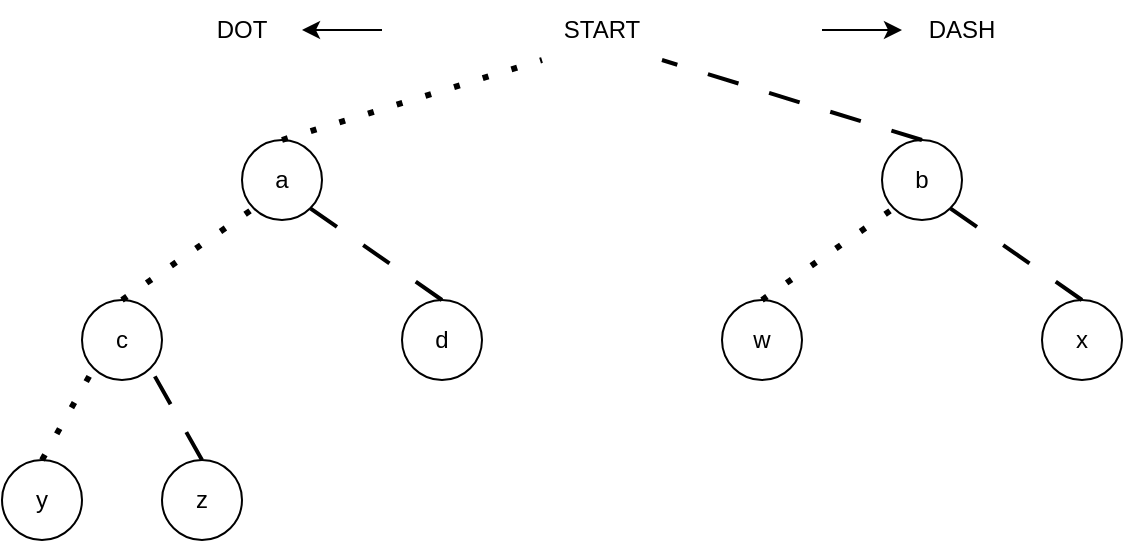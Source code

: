 <mxfile version="21.0.8"><diagram name="Page-1" id="42789a77-a242-8287-6e28-9cd8cfd52e62"><mxGraphModel dx="1434" dy="802" grid="0" gridSize="10" guides="1" tooltips="1" connect="1" arrows="1" fold="1" page="1" pageScale="1" pageWidth="1100" pageHeight="850" background="none" math="0" shadow="0"><root><mxCell id="0"/><mxCell id="1" parent="0"/><mxCell id="MF3oZHEaIUdszKD4r1dY-1" value="a" style="ellipse;whiteSpace=wrap;html=1;aspect=fixed;" parent="1" vertex="1"><mxGeometry x="360" y="160" width="40" height="40" as="geometry"/></mxCell><mxCell id="MF3oZHEaIUdszKD4r1dY-3" value="b" style="ellipse;whiteSpace=wrap;html=1;aspect=fixed;" parent="1" vertex="1"><mxGeometry x="680" y="160" width="40" height="40" as="geometry"/></mxCell><mxCell id="MF3oZHEaIUdszKD4r1dY-4" value="START" style="text;html=1;strokeColor=none;fillColor=none;align=center;verticalAlign=middle;whiteSpace=wrap;rounded=0;" parent="1" vertex="1"><mxGeometry x="510" y="90" width="60" height="30" as="geometry"/></mxCell><mxCell id="MF3oZHEaIUdszKD4r1dY-5" value="" style="endArrow=none;dashed=1;html=1;dashPattern=1 4;strokeWidth=3;rounded=0;entryX=0;entryY=1;entryDx=0;entryDy=0;exitX=0.5;exitY=0;exitDx=0;exitDy=0;" parent="1" source="MF3oZHEaIUdszKD4r1dY-1" target="MF3oZHEaIUdszKD4r1dY-4" edge="1"><mxGeometry width="50" height="50" relative="1" as="geometry"><mxPoint x="380" y="190" as="sourcePoint"/><mxPoint x="430" y="140" as="targetPoint"/></mxGeometry></mxCell><mxCell id="MF3oZHEaIUdszKD4r1dY-7" value="" style="endArrow=none;dashed=1;html=1;rounded=0;entryX=1;entryY=1;entryDx=0;entryDy=0;exitX=0.5;exitY=0;exitDx=0;exitDy=0;dashPattern=8 8;strokeWidth=2;" parent="1" source="MF3oZHEaIUdszKD4r1dY-3" target="MF3oZHEaIUdszKD4r1dY-4" edge="1"><mxGeometry width="50" height="50" relative="1" as="geometry"><mxPoint x="560" y="240" as="sourcePoint"/><mxPoint x="610" y="190" as="targetPoint"/></mxGeometry></mxCell><mxCell id="MF3oZHEaIUdszKD4r1dY-8" value="c" style="ellipse;whiteSpace=wrap;html=1;aspect=fixed;" parent="1" vertex="1"><mxGeometry x="280" y="240" width="40" height="40" as="geometry"/></mxCell><mxCell id="MF3oZHEaIUdszKD4r1dY-9" value="d" style="ellipse;whiteSpace=wrap;html=1;aspect=fixed;" parent="1" vertex="1"><mxGeometry x="440" y="240" width="40" height="40" as="geometry"/></mxCell><mxCell id="MF3oZHEaIUdszKD4r1dY-10" value="w" style="ellipse;whiteSpace=wrap;html=1;aspect=fixed;" parent="1" vertex="1"><mxGeometry x="600" y="240" width="40" height="40" as="geometry"/></mxCell><mxCell id="MF3oZHEaIUdszKD4r1dY-11" value="x" style="ellipse;whiteSpace=wrap;html=1;aspect=fixed;" parent="1" vertex="1"><mxGeometry x="760" y="240" width="40" height="40" as="geometry"/></mxCell><mxCell id="MF3oZHEaIUdszKD4r1dY-12" value="y" style="ellipse;whiteSpace=wrap;html=1;aspect=fixed;" parent="1" vertex="1"><mxGeometry x="240" y="320" width="40" height="40" as="geometry"/></mxCell><mxCell id="MF3oZHEaIUdszKD4r1dY-13" value="z" style="ellipse;whiteSpace=wrap;html=1;aspect=fixed;" parent="1" vertex="1"><mxGeometry x="320" y="320" width="40" height="40" as="geometry"/></mxCell><mxCell id="MF3oZHEaIUdszKD4r1dY-15" value="" style="endArrow=none;dashed=1;html=1;dashPattern=1 4;strokeWidth=3;rounded=0;entryX=0;entryY=1;entryDx=0;entryDy=0;exitX=0.5;exitY=0;exitDx=0;exitDy=0;" parent="1" source="MF3oZHEaIUdszKD4r1dY-8" target="MF3oZHEaIUdszKD4r1dY-1" edge="1"><mxGeometry width="50" height="50" relative="1" as="geometry"><mxPoint x="520" y="440" as="sourcePoint"/><mxPoint x="570" y="390" as="targetPoint"/></mxGeometry></mxCell><mxCell id="MF3oZHEaIUdszKD4r1dY-16" value="" style="endArrow=none;dashed=1;html=1;rounded=0;entryX=1;entryY=1;entryDx=0;entryDy=0;exitX=0.5;exitY=0;exitDx=0;exitDy=0;dashPattern=8 8;strokeWidth=2;" parent="1" source="MF3oZHEaIUdszKD4r1dY-9" target="MF3oZHEaIUdszKD4r1dY-1" edge="1"><mxGeometry width="50" height="50" relative="1" as="geometry"><mxPoint x="230" y="280" as="sourcePoint"/><mxPoint x="280" y="230" as="targetPoint"/></mxGeometry></mxCell><mxCell id="MF3oZHEaIUdszKD4r1dY-17" value="" style="endArrow=none;dashed=1;html=1;dashPattern=1 4;strokeWidth=3;rounded=0;entryX=0;entryY=1;entryDx=0;entryDy=0;exitX=0.5;exitY=0;exitDx=0;exitDy=0;" parent="1" source="MF3oZHEaIUdszKD4r1dY-12" target="MF3oZHEaIUdszKD4r1dY-8" edge="1"><mxGeometry width="50" height="50" relative="1" as="geometry"><mxPoint x="50" y="360" as="sourcePoint"/><mxPoint x="100" y="310" as="targetPoint"/></mxGeometry></mxCell><mxCell id="MF3oZHEaIUdszKD4r1dY-18" value="" style="endArrow=none;dashed=1;html=1;rounded=0;entryX=1;entryY=1;entryDx=0;entryDy=0;exitX=0.5;exitY=0;exitDx=0;exitDy=0;dashPattern=8 8;strokeWidth=2;" parent="1" source="MF3oZHEaIUdszKD4r1dY-13" target="MF3oZHEaIUdszKD4r1dY-8" edge="1"><mxGeometry width="50" height="50" relative="1" as="geometry"><mxPoint x="310" y="460" as="sourcePoint"/><mxPoint x="360" y="410" as="targetPoint"/></mxGeometry></mxCell><mxCell id="MF3oZHEaIUdszKD4r1dY-19" value="" style="endArrow=none;dashed=1;html=1;rounded=0;entryX=0;entryY=1;entryDx=0;entryDy=0;exitX=0.5;exitY=0;exitDx=0;exitDy=0;dashPattern=1 4;strokeWidth=3;" parent="1" source="MF3oZHEaIUdszKD4r1dY-10" target="MF3oZHEaIUdszKD4r1dY-3" edge="1"><mxGeometry width="50" height="50" relative="1" as="geometry"><mxPoint x="620" y="250" as="sourcePoint"/><mxPoint x="670" y="200" as="targetPoint"/></mxGeometry></mxCell><mxCell id="MF3oZHEaIUdszKD4r1dY-20" value="" style="endArrow=none;dashed=1;html=1;rounded=0;entryX=1;entryY=1;entryDx=0;entryDy=0;exitX=0.5;exitY=0;exitDx=0;exitDy=0;dashPattern=8 8;strokeWidth=2;" parent="1" source="MF3oZHEaIUdszKD4r1dY-11" target="MF3oZHEaIUdszKD4r1dY-3" edge="1"><mxGeometry width="50" height="50" relative="1" as="geometry"><mxPoint x="730" y="370" as="sourcePoint"/><mxPoint x="780" y="320" as="targetPoint"/></mxGeometry></mxCell><mxCell id="MF3oZHEaIUdszKD4r1dY-22" value="" style="endArrow=classic;html=1;rounded=0;entryX=1;entryY=0.5;entryDx=0;entryDy=0;" parent="1" target="MF3oZHEaIUdszKD4r1dY-23" edge="1"><mxGeometry width="50" height="50" relative="1" as="geometry"><mxPoint x="430" y="105" as="sourcePoint"/><mxPoint x="390" y="109" as="targetPoint"/></mxGeometry></mxCell><mxCell id="MF3oZHEaIUdszKD4r1dY-23" value="DOT" style="text;html=1;strokeColor=none;fillColor=none;align=center;verticalAlign=middle;whiteSpace=wrap;rounded=0;" parent="1" vertex="1"><mxGeometry x="330" y="90" width="60" height="30" as="geometry"/></mxCell><mxCell id="MF3oZHEaIUdszKD4r1dY-24" value="" style="endArrow=classic;html=1;rounded=0;entryX=0;entryY=0.5;entryDx=0;entryDy=0;" parent="1" target="MF3oZHEaIUdszKD4r1dY-25" edge="1"><mxGeometry width="50" height="50" relative="1" as="geometry"><mxPoint x="650" y="105" as="sourcePoint"/><mxPoint x="750" y="109" as="targetPoint"/></mxGeometry></mxCell><mxCell id="MF3oZHEaIUdszKD4r1dY-25" value="DASH" style="text;html=1;strokeColor=none;fillColor=none;align=center;verticalAlign=middle;whiteSpace=wrap;rounded=0;" parent="1" vertex="1"><mxGeometry x="690" y="90" width="60" height="30" as="geometry"/></mxCell></root></mxGraphModel></diagram></mxfile>